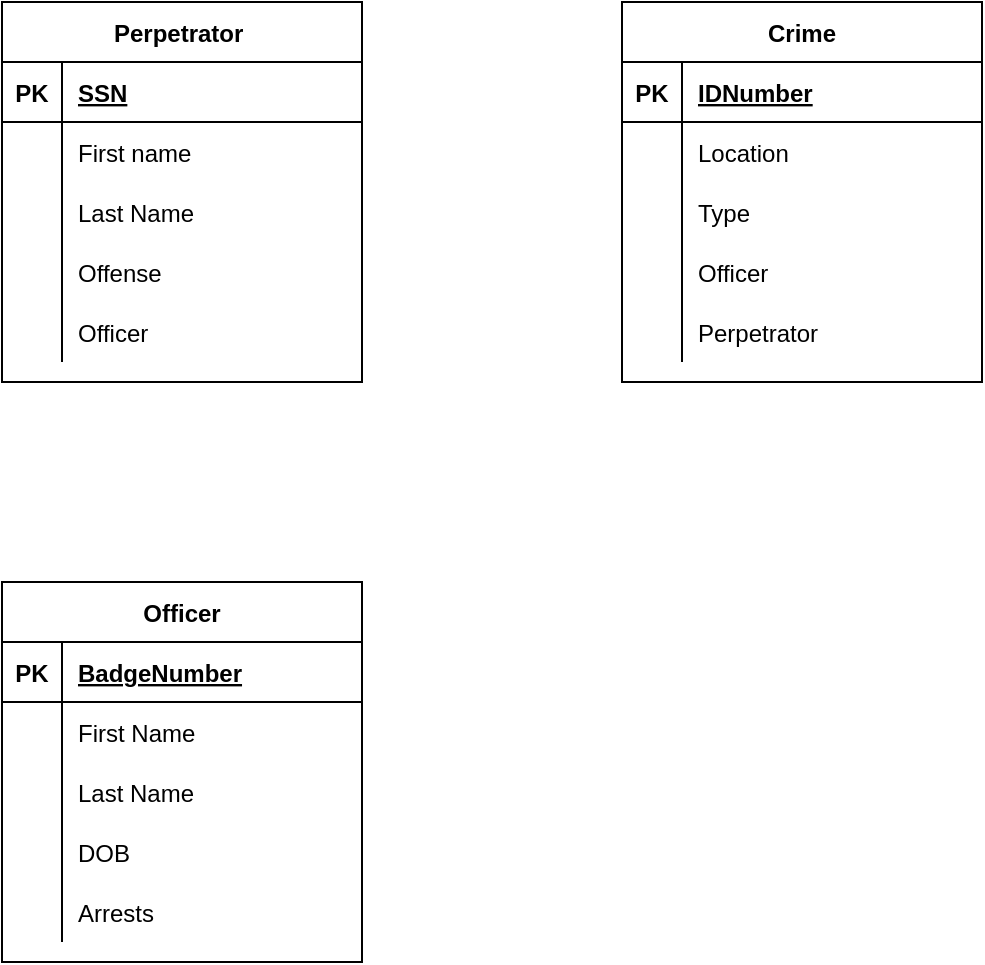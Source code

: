 <mxfile version="13.7.9" type="github">
  <diagram id="8Px8I2vBb-_9MlGHMMYl" name="Page-1">
    <mxGraphModel dx="830" dy="609" grid="1" gridSize="10" guides="1" tooltips="1" connect="1" arrows="1" fold="1" page="1" pageScale="1" pageWidth="827" pageHeight="1169" math="0" shadow="0">
      <root>
        <mxCell id="0" />
        <mxCell id="1" parent="0" />
        <mxCell id="_RFqk7BaSSoq2iDviCtG-3" value="Perpetrator " style="shape=table;startSize=30;container=1;collapsible=1;childLayout=tableLayout;fixedRows=1;rowLines=0;fontStyle=1;align=center;resizeLast=1;" vertex="1" parent="1">
          <mxGeometry x="60" y="110" width="180" height="190" as="geometry" />
        </mxCell>
        <mxCell id="_RFqk7BaSSoq2iDviCtG-4" value="" style="shape=partialRectangle;collapsible=0;dropTarget=0;pointerEvents=0;fillColor=none;top=0;left=0;bottom=1;right=0;points=[[0,0.5],[1,0.5]];portConstraint=eastwest;" vertex="1" parent="_RFqk7BaSSoq2iDviCtG-3">
          <mxGeometry y="30" width="180" height="30" as="geometry" />
        </mxCell>
        <mxCell id="_RFqk7BaSSoq2iDviCtG-5" value="PK" style="shape=partialRectangle;connectable=0;fillColor=none;top=0;left=0;bottom=0;right=0;fontStyle=1;overflow=hidden;" vertex="1" parent="_RFqk7BaSSoq2iDviCtG-4">
          <mxGeometry width="30" height="30" as="geometry" />
        </mxCell>
        <mxCell id="_RFqk7BaSSoq2iDviCtG-6" value="SSN" style="shape=partialRectangle;connectable=0;fillColor=none;top=0;left=0;bottom=0;right=0;align=left;spacingLeft=6;fontStyle=5;overflow=hidden;" vertex="1" parent="_RFqk7BaSSoq2iDviCtG-4">
          <mxGeometry x="30" width="150" height="30" as="geometry" />
        </mxCell>
        <mxCell id="_RFqk7BaSSoq2iDviCtG-7" value="" style="shape=partialRectangle;collapsible=0;dropTarget=0;pointerEvents=0;fillColor=none;top=0;left=0;bottom=0;right=0;points=[[0,0.5],[1,0.5]];portConstraint=eastwest;" vertex="1" parent="_RFqk7BaSSoq2iDviCtG-3">
          <mxGeometry y="60" width="180" height="30" as="geometry" />
        </mxCell>
        <mxCell id="_RFqk7BaSSoq2iDviCtG-8" value="" style="shape=partialRectangle;connectable=0;fillColor=none;top=0;left=0;bottom=0;right=0;editable=1;overflow=hidden;" vertex="1" parent="_RFqk7BaSSoq2iDviCtG-7">
          <mxGeometry width="30" height="30" as="geometry" />
        </mxCell>
        <mxCell id="_RFqk7BaSSoq2iDviCtG-9" value="First name" style="shape=partialRectangle;connectable=0;fillColor=none;top=0;left=0;bottom=0;right=0;align=left;spacingLeft=6;overflow=hidden;" vertex="1" parent="_RFqk7BaSSoq2iDviCtG-7">
          <mxGeometry x="30" width="150" height="30" as="geometry" />
        </mxCell>
        <mxCell id="_RFqk7BaSSoq2iDviCtG-10" value="" style="shape=partialRectangle;collapsible=0;dropTarget=0;pointerEvents=0;fillColor=none;top=0;left=0;bottom=0;right=0;points=[[0,0.5],[1,0.5]];portConstraint=eastwest;" vertex="1" parent="_RFqk7BaSSoq2iDviCtG-3">
          <mxGeometry y="90" width="180" height="30" as="geometry" />
        </mxCell>
        <mxCell id="_RFqk7BaSSoq2iDviCtG-11" value="" style="shape=partialRectangle;connectable=0;fillColor=none;top=0;left=0;bottom=0;right=0;editable=1;overflow=hidden;" vertex="1" parent="_RFqk7BaSSoq2iDviCtG-10">
          <mxGeometry width="30" height="30" as="geometry" />
        </mxCell>
        <mxCell id="_RFqk7BaSSoq2iDviCtG-12" value="Last Name" style="shape=partialRectangle;connectable=0;fillColor=none;top=0;left=0;bottom=0;right=0;align=left;spacingLeft=6;overflow=hidden;" vertex="1" parent="_RFqk7BaSSoq2iDviCtG-10">
          <mxGeometry x="30" width="150" height="30" as="geometry" />
        </mxCell>
        <mxCell id="_RFqk7BaSSoq2iDviCtG-13" value="" style="shape=partialRectangle;collapsible=0;dropTarget=0;pointerEvents=0;fillColor=none;top=0;left=0;bottom=0;right=0;points=[[0,0.5],[1,0.5]];portConstraint=eastwest;" vertex="1" parent="_RFqk7BaSSoq2iDviCtG-3">
          <mxGeometry y="120" width="180" height="30" as="geometry" />
        </mxCell>
        <mxCell id="_RFqk7BaSSoq2iDviCtG-14" value="" style="shape=partialRectangle;connectable=0;fillColor=none;top=0;left=0;bottom=0;right=0;editable=1;overflow=hidden;" vertex="1" parent="_RFqk7BaSSoq2iDviCtG-13">
          <mxGeometry width="30" height="30" as="geometry" />
        </mxCell>
        <mxCell id="_RFqk7BaSSoq2iDviCtG-15" value="Offense" style="shape=partialRectangle;connectable=0;fillColor=none;top=0;left=0;bottom=0;right=0;align=left;spacingLeft=6;overflow=hidden;" vertex="1" parent="_RFqk7BaSSoq2iDviCtG-13">
          <mxGeometry x="30" width="150" height="30" as="geometry" />
        </mxCell>
        <mxCell id="_RFqk7BaSSoq2iDviCtG-16" style="shape=partialRectangle;collapsible=0;dropTarget=0;pointerEvents=0;fillColor=none;top=0;left=0;bottom=0;right=0;points=[[0,0.5],[1,0.5]];portConstraint=eastwest;" vertex="1" parent="_RFqk7BaSSoq2iDviCtG-3">
          <mxGeometry y="150" width="180" height="30" as="geometry" />
        </mxCell>
        <mxCell id="_RFqk7BaSSoq2iDviCtG-17" style="shape=partialRectangle;connectable=0;fillColor=none;top=0;left=0;bottom=0;right=0;editable=1;overflow=hidden;" vertex="1" parent="_RFqk7BaSSoq2iDviCtG-16">
          <mxGeometry width="30" height="30" as="geometry" />
        </mxCell>
        <mxCell id="_RFqk7BaSSoq2iDviCtG-18" value="Officer" style="shape=partialRectangle;connectable=0;fillColor=none;top=0;left=0;bottom=0;right=0;align=left;spacingLeft=6;overflow=hidden;" vertex="1" parent="_RFqk7BaSSoq2iDviCtG-16">
          <mxGeometry x="30" width="150" height="30" as="geometry" />
        </mxCell>
        <mxCell id="_RFqk7BaSSoq2iDviCtG-19" value="Crime" style="shape=table;startSize=30;container=1;collapsible=1;childLayout=tableLayout;fixedRows=1;rowLines=0;fontStyle=1;align=center;resizeLast=1;" vertex="1" parent="1">
          <mxGeometry x="370" y="110" width="180" height="190" as="geometry" />
        </mxCell>
        <mxCell id="_RFqk7BaSSoq2iDviCtG-20" value="" style="shape=partialRectangle;collapsible=0;dropTarget=0;pointerEvents=0;fillColor=none;top=0;left=0;bottom=1;right=0;points=[[0,0.5],[1,0.5]];portConstraint=eastwest;" vertex="1" parent="_RFqk7BaSSoq2iDviCtG-19">
          <mxGeometry y="30" width="180" height="30" as="geometry" />
        </mxCell>
        <mxCell id="_RFqk7BaSSoq2iDviCtG-21" value="PK" style="shape=partialRectangle;connectable=0;fillColor=none;top=0;left=0;bottom=0;right=0;fontStyle=1;overflow=hidden;" vertex="1" parent="_RFqk7BaSSoq2iDviCtG-20">
          <mxGeometry width="30" height="30" as="geometry" />
        </mxCell>
        <mxCell id="_RFqk7BaSSoq2iDviCtG-22" value="IDNumber" style="shape=partialRectangle;connectable=0;fillColor=none;top=0;left=0;bottom=0;right=0;align=left;spacingLeft=6;fontStyle=5;overflow=hidden;" vertex="1" parent="_RFqk7BaSSoq2iDviCtG-20">
          <mxGeometry x="30" width="150" height="30" as="geometry" />
        </mxCell>
        <mxCell id="_RFqk7BaSSoq2iDviCtG-23" value="" style="shape=partialRectangle;collapsible=0;dropTarget=0;pointerEvents=0;fillColor=none;top=0;left=0;bottom=0;right=0;points=[[0,0.5],[1,0.5]];portConstraint=eastwest;" vertex="1" parent="_RFqk7BaSSoq2iDviCtG-19">
          <mxGeometry y="60" width="180" height="30" as="geometry" />
        </mxCell>
        <mxCell id="_RFqk7BaSSoq2iDviCtG-24" value="" style="shape=partialRectangle;connectable=0;fillColor=none;top=0;left=0;bottom=0;right=0;editable=1;overflow=hidden;" vertex="1" parent="_RFqk7BaSSoq2iDviCtG-23">
          <mxGeometry width="30" height="30" as="geometry" />
        </mxCell>
        <mxCell id="_RFqk7BaSSoq2iDviCtG-25" value="Location" style="shape=partialRectangle;connectable=0;fillColor=none;top=0;left=0;bottom=0;right=0;align=left;spacingLeft=6;overflow=hidden;" vertex="1" parent="_RFqk7BaSSoq2iDviCtG-23">
          <mxGeometry x="30" width="150" height="30" as="geometry" />
        </mxCell>
        <mxCell id="_RFqk7BaSSoq2iDviCtG-26" value="" style="shape=partialRectangle;collapsible=0;dropTarget=0;pointerEvents=0;fillColor=none;top=0;left=0;bottom=0;right=0;points=[[0,0.5],[1,0.5]];portConstraint=eastwest;" vertex="1" parent="_RFqk7BaSSoq2iDviCtG-19">
          <mxGeometry y="90" width="180" height="30" as="geometry" />
        </mxCell>
        <mxCell id="_RFqk7BaSSoq2iDviCtG-27" value="" style="shape=partialRectangle;connectable=0;fillColor=none;top=0;left=0;bottom=0;right=0;editable=1;overflow=hidden;" vertex="1" parent="_RFqk7BaSSoq2iDviCtG-26">
          <mxGeometry width="30" height="30" as="geometry" />
        </mxCell>
        <mxCell id="_RFqk7BaSSoq2iDviCtG-28" value="Type" style="shape=partialRectangle;connectable=0;fillColor=none;top=0;left=0;bottom=0;right=0;align=left;spacingLeft=6;overflow=hidden;" vertex="1" parent="_RFqk7BaSSoq2iDviCtG-26">
          <mxGeometry x="30" width="150" height="30" as="geometry" />
        </mxCell>
        <mxCell id="_RFqk7BaSSoq2iDviCtG-29" value="" style="shape=partialRectangle;collapsible=0;dropTarget=0;pointerEvents=0;fillColor=none;top=0;left=0;bottom=0;right=0;points=[[0,0.5],[1,0.5]];portConstraint=eastwest;" vertex="1" parent="_RFqk7BaSSoq2iDviCtG-19">
          <mxGeometry y="120" width="180" height="30" as="geometry" />
        </mxCell>
        <mxCell id="_RFqk7BaSSoq2iDviCtG-30" value="" style="shape=partialRectangle;connectable=0;fillColor=none;top=0;left=0;bottom=0;right=0;editable=1;overflow=hidden;" vertex="1" parent="_RFqk7BaSSoq2iDviCtG-29">
          <mxGeometry width="30" height="30" as="geometry" />
        </mxCell>
        <mxCell id="_RFqk7BaSSoq2iDviCtG-31" value="Officer" style="shape=partialRectangle;connectable=0;fillColor=none;top=0;left=0;bottom=0;right=0;align=left;spacingLeft=6;overflow=hidden;" vertex="1" parent="_RFqk7BaSSoq2iDviCtG-29">
          <mxGeometry x="30" width="150" height="30" as="geometry" />
        </mxCell>
        <mxCell id="_RFqk7BaSSoq2iDviCtG-48" style="shape=partialRectangle;collapsible=0;dropTarget=0;pointerEvents=0;fillColor=none;top=0;left=0;bottom=0;right=0;points=[[0,0.5],[1,0.5]];portConstraint=eastwest;" vertex="1" parent="_RFqk7BaSSoq2iDviCtG-19">
          <mxGeometry y="150" width="180" height="30" as="geometry" />
        </mxCell>
        <mxCell id="_RFqk7BaSSoq2iDviCtG-49" style="shape=partialRectangle;connectable=0;fillColor=none;top=0;left=0;bottom=0;right=0;editable=1;overflow=hidden;" vertex="1" parent="_RFqk7BaSSoq2iDviCtG-48">
          <mxGeometry width="30" height="30" as="geometry" />
        </mxCell>
        <mxCell id="_RFqk7BaSSoq2iDviCtG-50" value="Perpetrator" style="shape=partialRectangle;connectable=0;fillColor=none;top=0;left=0;bottom=0;right=0;align=left;spacingLeft=6;overflow=hidden;" vertex="1" parent="_RFqk7BaSSoq2iDviCtG-48">
          <mxGeometry x="30" width="150" height="30" as="geometry" />
        </mxCell>
        <mxCell id="_RFqk7BaSSoq2iDviCtG-32" value="Officer" style="shape=table;startSize=30;container=1;collapsible=1;childLayout=tableLayout;fixedRows=1;rowLines=0;fontStyle=1;align=center;resizeLast=1;" vertex="1" parent="1">
          <mxGeometry x="60" y="400" width="180" height="190" as="geometry" />
        </mxCell>
        <mxCell id="_RFqk7BaSSoq2iDviCtG-33" value="" style="shape=partialRectangle;collapsible=0;dropTarget=0;pointerEvents=0;fillColor=none;top=0;left=0;bottom=1;right=0;points=[[0,0.5],[1,0.5]];portConstraint=eastwest;" vertex="1" parent="_RFqk7BaSSoq2iDviCtG-32">
          <mxGeometry y="30" width="180" height="30" as="geometry" />
        </mxCell>
        <mxCell id="_RFqk7BaSSoq2iDviCtG-34" value="PK" style="shape=partialRectangle;connectable=0;fillColor=none;top=0;left=0;bottom=0;right=0;fontStyle=1;overflow=hidden;" vertex="1" parent="_RFqk7BaSSoq2iDviCtG-33">
          <mxGeometry width="30" height="30" as="geometry" />
        </mxCell>
        <mxCell id="_RFqk7BaSSoq2iDviCtG-35" value="BadgeNumber" style="shape=partialRectangle;connectable=0;fillColor=none;top=0;left=0;bottom=0;right=0;align=left;spacingLeft=6;fontStyle=5;overflow=hidden;" vertex="1" parent="_RFqk7BaSSoq2iDviCtG-33">
          <mxGeometry x="30" width="150" height="30" as="geometry" />
        </mxCell>
        <mxCell id="_RFqk7BaSSoq2iDviCtG-36" value="" style="shape=partialRectangle;collapsible=0;dropTarget=0;pointerEvents=0;fillColor=none;top=0;left=0;bottom=0;right=0;points=[[0,0.5],[1,0.5]];portConstraint=eastwest;" vertex="1" parent="_RFqk7BaSSoq2iDviCtG-32">
          <mxGeometry y="60" width="180" height="30" as="geometry" />
        </mxCell>
        <mxCell id="_RFqk7BaSSoq2iDviCtG-37" value="" style="shape=partialRectangle;connectable=0;fillColor=none;top=0;left=0;bottom=0;right=0;editable=1;overflow=hidden;" vertex="1" parent="_RFqk7BaSSoq2iDviCtG-36">
          <mxGeometry width="30" height="30" as="geometry" />
        </mxCell>
        <mxCell id="_RFqk7BaSSoq2iDviCtG-38" value="First Name" style="shape=partialRectangle;connectable=0;fillColor=none;top=0;left=0;bottom=0;right=0;align=left;spacingLeft=6;overflow=hidden;" vertex="1" parent="_RFqk7BaSSoq2iDviCtG-36">
          <mxGeometry x="30" width="150" height="30" as="geometry" />
        </mxCell>
        <mxCell id="_RFqk7BaSSoq2iDviCtG-39" value="" style="shape=partialRectangle;collapsible=0;dropTarget=0;pointerEvents=0;fillColor=none;top=0;left=0;bottom=0;right=0;points=[[0,0.5],[1,0.5]];portConstraint=eastwest;" vertex="1" parent="_RFqk7BaSSoq2iDviCtG-32">
          <mxGeometry y="90" width="180" height="30" as="geometry" />
        </mxCell>
        <mxCell id="_RFqk7BaSSoq2iDviCtG-40" value="" style="shape=partialRectangle;connectable=0;fillColor=none;top=0;left=0;bottom=0;right=0;editable=1;overflow=hidden;" vertex="1" parent="_RFqk7BaSSoq2iDviCtG-39">
          <mxGeometry width="30" height="30" as="geometry" />
        </mxCell>
        <mxCell id="_RFqk7BaSSoq2iDviCtG-41" value="Last Name" style="shape=partialRectangle;connectable=0;fillColor=none;top=0;left=0;bottom=0;right=0;align=left;spacingLeft=6;overflow=hidden;" vertex="1" parent="_RFqk7BaSSoq2iDviCtG-39">
          <mxGeometry x="30" width="150" height="30" as="geometry" />
        </mxCell>
        <mxCell id="_RFqk7BaSSoq2iDviCtG-42" value="" style="shape=partialRectangle;collapsible=0;dropTarget=0;pointerEvents=0;fillColor=none;top=0;left=0;bottom=0;right=0;points=[[0,0.5],[1,0.5]];portConstraint=eastwest;" vertex="1" parent="_RFqk7BaSSoq2iDviCtG-32">
          <mxGeometry y="120" width="180" height="30" as="geometry" />
        </mxCell>
        <mxCell id="_RFqk7BaSSoq2iDviCtG-43" value="" style="shape=partialRectangle;connectable=0;fillColor=none;top=0;left=0;bottom=0;right=0;editable=1;overflow=hidden;" vertex="1" parent="_RFqk7BaSSoq2iDviCtG-42">
          <mxGeometry width="30" height="30" as="geometry" />
        </mxCell>
        <mxCell id="_RFqk7BaSSoq2iDviCtG-44" value="DOB" style="shape=partialRectangle;connectable=0;fillColor=none;top=0;left=0;bottom=0;right=0;align=left;spacingLeft=6;overflow=hidden;" vertex="1" parent="_RFqk7BaSSoq2iDviCtG-42">
          <mxGeometry x="30" width="150" height="30" as="geometry" />
        </mxCell>
        <mxCell id="_RFqk7BaSSoq2iDviCtG-45" style="shape=partialRectangle;collapsible=0;dropTarget=0;pointerEvents=0;fillColor=none;top=0;left=0;bottom=0;right=0;points=[[0,0.5],[1,0.5]];portConstraint=eastwest;" vertex="1" parent="_RFqk7BaSSoq2iDviCtG-32">
          <mxGeometry y="150" width="180" height="30" as="geometry" />
        </mxCell>
        <mxCell id="_RFqk7BaSSoq2iDviCtG-46" style="shape=partialRectangle;connectable=0;fillColor=none;top=0;left=0;bottom=0;right=0;editable=1;overflow=hidden;" vertex="1" parent="_RFqk7BaSSoq2iDviCtG-45">
          <mxGeometry width="30" height="30" as="geometry" />
        </mxCell>
        <mxCell id="_RFqk7BaSSoq2iDviCtG-47" value="Arrests" style="shape=partialRectangle;connectable=0;fillColor=none;top=0;left=0;bottom=0;right=0;align=left;spacingLeft=6;overflow=hidden;" vertex="1" parent="_RFqk7BaSSoq2iDviCtG-45">
          <mxGeometry x="30" width="150" height="30" as="geometry" />
        </mxCell>
      </root>
    </mxGraphModel>
  </diagram>
</mxfile>
